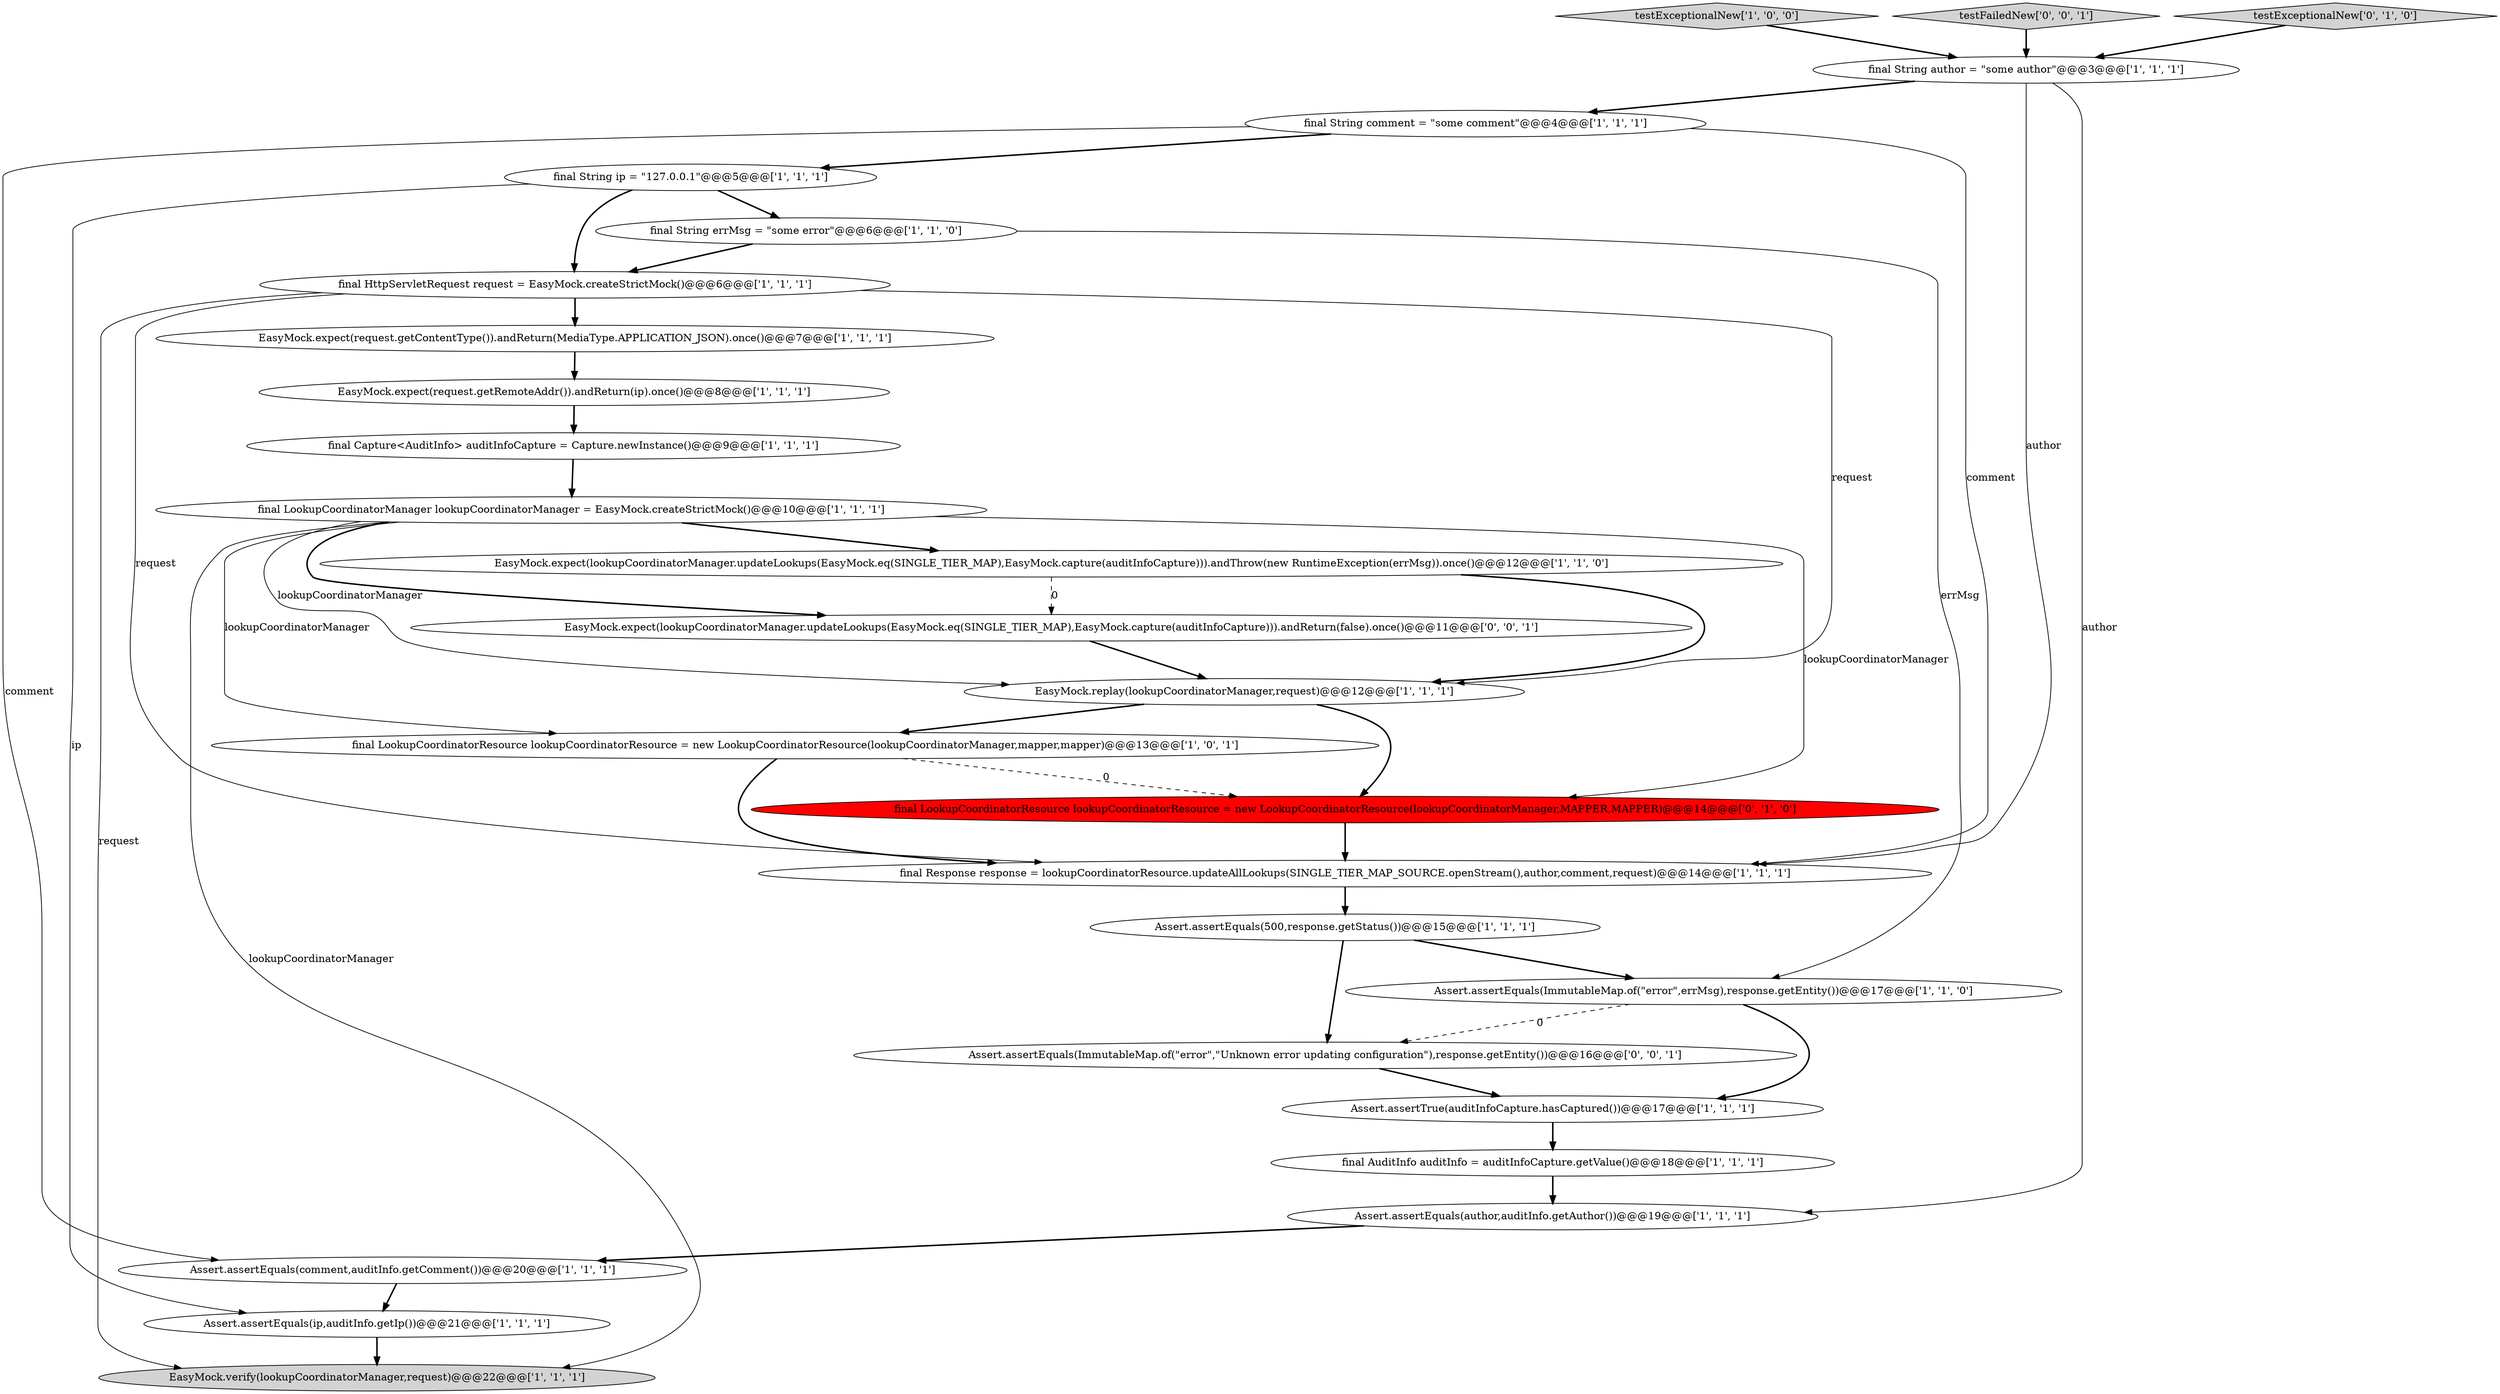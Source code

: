 digraph {
0 [style = filled, label = "Assert.assertEquals(author,auditInfo.getAuthor())@@@19@@@['1', '1', '1']", fillcolor = white, shape = ellipse image = "AAA0AAABBB1BBB"];
5 [style = filled, label = "Assert.assertTrue(auditInfoCapture.hasCaptured())@@@17@@@['1', '1', '1']", fillcolor = white, shape = ellipse image = "AAA0AAABBB1BBB"];
16 [style = filled, label = "final Capture<AuditInfo> auditInfoCapture = Capture.newInstance()@@@9@@@['1', '1', '1']", fillcolor = white, shape = ellipse image = "AAA0AAABBB1BBB"];
17 [style = filled, label = "EasyMock.expect(lookupCoordinatorManager.updateLookups(EasyMock.eq(SINGLE_TIER_MAP),EasyMock.capture(auditInfoCapture))).andThrow(new RuntimeException(errMsg)).once()@@@12@@@['1', '1', '0']", fillcolor = white, shape = ellipse image = "AAA0AAABBB1BBB"];
7 [style = filled, label = "final Response response = lookupCoordinatorResource.updateAllLookups(SINGLE_TIER_MAP_SOURCE.openStream(),author,comment,request)@@@14@@@['1', '1', '1']", fillcolor = white, shape = ellipse image = "AAA0AAABBB1BBB"];
21 [style = filled, label = "Assert.assertEquals(ImmutableMap.of(\"error\",errMsg),response.getEntity())@@@17@@@['1', '1', '0']", fillcolor = white, shape = ellipse image = "AAA0AAABBB1BBB"];
15 [style = filled, label = "final AuditInfo auditInfo = auditInfoCapture.getValue()@@@18@@@['1', '1', '1']", fillcolor = white, shape = ellipse image = "AAA0AAABBB1BBB"];
22 [style = filled, label = "final LookupCoordinatorResource lookupCoordinatorResource = new LookupCoordinatorResource(lookupCoordinatorManager,MAPPER,MAPPER)@@@14@@@['0', '1', '0']", fillcolor = red, shape = ellipse image = "AAA1AAABBB2BBB"];
14 [style = filled, label = "final HttpServletRequest request = EasyMock.createStrictMock()@@@6@@@['1', '1', '1']", fillcolor = white, shape = ellipse image = "AAA0AAABBB1BBB"];
8 [style = filled, label = "EasyMock.expect(request.getContentType()).andReturn(MediaType.APPLICATION_JSON).once()@@@7@@@['1', '1', '1']", fillcolor = white, shape = ellipse image = "AAA0AAABBB1BBB"];
24 [style = filled, label = "EasyMock.expect(lookupCoordinatorManager.updateLookups(EasyMock.eq(SINGLE_TIER_MAP),EasyMock.capture(auditInfoCapture))).andReturn(false).once()@@@11@@@['0', '0', '1']", fillcolor = white, shape = ellipse image = "AAA0AAABBB3BBB"];
13 [style = filled, label = "final String errMsg = \"some error\"@@@6@@@['1', '1', '0']", fillcolor = white, shape = ellipse image = "AAA0AAABBB1BBB"];
6 [style = filled, label = "testExceptionalNew['1', '0', '0']", fillcolor = lightgray, shape = diamond image = "AAA0AAABBB1BBB"];
25 [style = filled, label = "Assert.assertEquals(ImmutableMap.of(\"error\",\"Unknown error updating configuration\"),response.getEntity())@@@16@@@['0', '0', '1']", fillcolor = white, shape = ellipse image = "AAA0AAABBB3BBB"];
3 [style = filled, label = "Assert.assertEquals(500,response.getStatus())@@@15@@@['1', '1', '1']", fillcolor = white, shape = ellipse image = "AAA0AAABBB1BBB"];
1 [style = filled, label = "Assert.assertEquals(comment,auditInfo.getComment())@@@20@@@['1', '1', '1']", fillcolor = white, shape = ellipse image = "AAA0AAABBB1BBB"];
19 [style = filled, label = "final LookupCoordinatorManager lookupCoordinatorManager = EasyMock.createStrictMock()@@@10@@@['1', '1', '1']", fillcolor = white, shape = ellipse image = "AAA0AAABBB1BBB"];
10 [style = filled, label = "EasyMock.replay(lookupCoordinatorManager,request)@@@12@@@['1', '1', '1']", fillcolor = white, shape = ellipse image = "AAA0AAABBB1BBB"];
18 [style = filled, label = "final String author = \"some author\"@@@3@@@['1', '1', '1']", fillcolor = white, shape = ellipse image = "AAA0AAABBB1BBB"];
2 [style = filled, label = "final String comment = \"some comment\"@@@4@@@['1', '1', '1']", fillcolor = white, shape = ellipse image = "AAA0AAABBB1BBB"];
20 [style = filled, label = "final String ip = \"127.0.0.1\"@@@5@@@['1', '1', '1']", fillcolor = white, shape = ellipse image = "AAA0AAABBB1BBB"];
26 [style = filled, label = "testFailedNew['0', '0', '1']", fillcolor = lightgray, shape = diamond image = "AAA0AAABBB3BBB"];
12 [style = filled, label = "EasyMock.verify(lookupCoordinatorManager,request)@@@22@@@['1', '1', '1']", fillcolor = lightgray, shape = ellipse image = "AAA0AAABBB1BBB"];
11 [style = filled, label = "final LookupCoordinatorResource lookupCoordinatorResource = new LookupCoordinatorResource(lookupCoordinatorManager,mapper,mapper)@@@13@@@['1', '0', '1']", fillcolor = white, shape = ellipse image = "AAA0AAABBB1BBB"];
23 [style = filled, label = "testExceptionalNew['0', '1', '0']", fillcolor = lightgray, shape = diamond image = "AAA0AAABBB2BBB"];
9 [style = filled, label = "Assert.assertEquals(ip,auditInfo.getIp())@@@21@@@['1', '1', '1']", fillcolor = white, shape = ellipse image = "AAA0AAABBB1BBB"];
4 [style = filled, label = "EasyMock.expect(request.getRemoteAddr()).andReturn(ip).once()@@@8@@@['1', '1', '1']", fillcolor = white, shape = ellipse image = "AAA0AAABBB1BBB"];
24->10 [style = bold, label=""];
10->22 [style = bold, label=""];
17->10 [style = bold, label=""];
2->20 [style = bold, label=""];
20->13 [style = bold, label=""];
18->7 [style = solid, label="author"];
14->10 [style = solid, label="request"];
17->24 [style = dashed, label="0"];
3->25 [style = bold, label=""];
6->18 [style = bold, label=""];
14->12 [style = solid, label="request"];
11->22 [style = dashed, label="0"];
19->10 [style = solid, label="lookupCoordinatorManager"];
5->15 [style = bold, label=""];
19->22 [style = solid, label="lookupCoordinatorManager"];
19->11 [style = solid, label="lookupCoordinatorManager"];
20->14 [style = bold, label=""];
19->17 [style = bold, label=""];
18->2 [style = bold, label=""];
16->19 [style = bold, label=""];
22->7 [style = bold, label=""];
7->3 [style = bold, label=""];
1->9 [style = bold, label=""];
19->24 [style = bold, label=""];
20->9 [style = solid, label="ip"];
21->5 [style = bold, label=""];
14->7 [style = solid, label="request"];
2->7 [style = solid, label="comment"];
0->1 [style = bold, label=""];
15->0 [style = bold, label=""];
21->25 [style = dashed, label="0"];
3->21 [style = bold, label=""];
25->5 [style = bold, label=""];
14->8 [style = bold, label=""];
9->12 [style = bold, label=""];
8->4 [style = bold, label=""];
18->0 [style = solid, label="author"];
13->21 [style = solid, label="errMsg"];
19->12 [style = solid, label="lookupCoordinatorManager"];
13->14 [style = bold, label=""];
23->18 [style = bold, label=""];
11->7 [style = bold, label=""];
4->16 [style = bold, label=""];
2->1 [style = solid, label="comment"];
26->18 [style = bold, label=""];
10->11 [style = bold, label=""];
}
